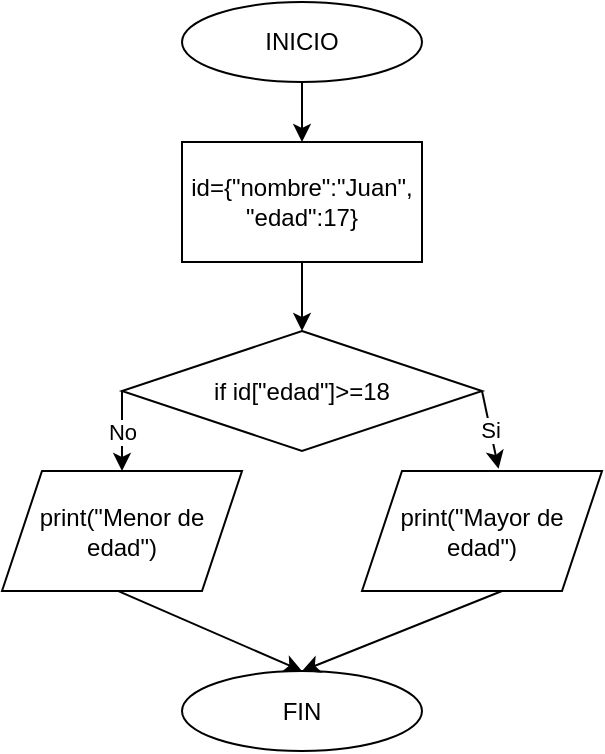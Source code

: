 <mxfile version="28.0.9">
  <diagram name="Página-1" id="5l2dGNiINF_7KXSyhK-e">
    <mxGraphModel dx="727" dy="394" grid="1" gridSize="10" guides="1" tooltips="1" connect="1" arrows="1" fold="1" page="1" pageScale="1" pageWidth="827" pageHeight="1169" math="0" shadow="0">
      <root>
        <mxCell id="0" />
        <mxCell id="1" parent="0" />
        <mxCell id="RVckmzkD97EgDxdsqbsB-1" value="INICIO" style="ellipse;whiteSpace=wrap;html=1;" parent="1" vertex="1">
          <mxGeometry x="350" y="210" width="120" height="40" as="geometry" />
        </mxCell>
        <mxCell id="RVckmzkD97EgDxdsqbsB-2" value="id={&quot;nombre&quot;:&quot;Juan&quot;, &quot;edad&quot;:17}" style="rounded=0;whiteSpace=wrap;html=1;" parent="1" vertex="1">
          <mxGeometry x="350" y="280" width="120" height="60" as="geometry" />
        </mxCell>
        <mxCell id="RVckmzkD97EgDxdsqbsB-4" value="" style="endArrow=classic;html=1;rounded=0;exitX=0.5;exitY=1;exitDx=0;exitDy=0;entryX=0.5;entryY=0;entryDx=0;entryDy=0;" parent="1" source="RVckmzkD97EgDxdsqbsB-1" target="RVckmzkD97EgDxdsqbsB-2" edge="1">
          <mxGeometry width="50" height="50" relative="1" as="geometry">
            <mxPoint x="390" y="270" as="sourcePoint" />
            <mxPoint x="440" y="220" as="targetPoint" />
          </mxGeometry>
        </mxCell>
        <mxCell id="RVckmzkD97EgDxdsqbsB-5" value="if id[&quot;edad&quot;]&amp;gt;=18" style="rhombus;whiteSpace=wrap;html=1;" parent="1" vertex="1">
          <mxGeometry x="320" y="374.5" width="180" height="60" as="geometry" />
        </mxCell>
        <mxCell id="RVckmzkD97EgDxdsqbsB-8" value="" style="endArrow=classic;html=1;rounded=0;exitX=1;exitY=0.5;exitDx=0;exitDy=0;entryX=0.569;entryY=-0.019;entryDx=0;entryDy=0;entryPerimeter=0;" parent="1" source="RVckmzkD97EgDxdsqbsB-5" target="4v6ZV3cSBNHBYUjKQDj7-7" edge="1">
          <mxGeometry relative="1" as="geometry">
            <mxPoint x="360" y="424.5" as="sourcePoint" />
            <mxPoint x="510" y="444.5" as="targetPoint" />
          </mxGeometry>
        </mxCell>
        <mxCell id="RVckmzkD97EgDxdsqbsB-9" value="Si" style="edgeLabel;resizable=0;html=1;;align=center;verticalAlign=middle;" parent="RVckmzkD97EgDxdsqbsB-8" connectable="0" vertex="1">
          <mxGeometry relative="1" as="geometry" />
        </mxCell>
        <mxCell id="RVckmzkD97EgDxdsqbsB-12" value="" style="endArrow=classic;html=1;rounded=0;exitX=0;exitY=0.5;exitDx=0;exitDy=0;entryX=0.5;entryY=0;entryDx=0;entryDy=0;" parent="1" source="RVckmzkD97EgDxdsqbsB-5" target="4v6ZV3cSBNHBYUjKQDj7-6" edge="1">
          <mxGeometry relative="1" as="geometry">
            <mxPoint x="430" y="454.5" as="sourcePoint" />
            <mxPoint x="390" y="519.5" as="targetPoint" />
          </mxGeometry>
        </mxCell>
        <mxCell id="RVckmzkD97EgDxdsqbsB-13" value="No" style="edgeLabel;resizable=0;html=1;;align=center;verticalAlign=middle;" parent="RVckmzkD97EgDxdsqbsB-12" connectable="0" vertex="1">
          <mxGeometry relative="1" as="geometry" />
        </mxCell>
        <mxCell id="RVckmzkD97EgDxdsqbsB-14" value="" style="endArrow=classic;html=1;rounded=0;exitX=0.5;exitY=1;exitDx=0;exitDy=0;entryX=0.5;entryY=0;entryDx=0;entryDy=0;" parent="1" source="RVckmzkD97EgDxdsqbsB-2" target="RVckmzkD97EgDxdsqbsB-5" edge="1">
          <mxGeometry width="50" height="50" relative="1" as="geometry">
            <mxPoint x="450" y="460" as="sourcePoint" />
            <mxPoint x="410" y="360" as="targetPoint" />
          </mxGeometry>
        </mxCell>
        <mxCell id="RVckmzkD97EgDxdsqbsB-15" value="FIN" style="ellipse;whiteSpace=wrap;html=1;" parent="1" vertex="1">
          <mxGeometry x="350" y="544.5" width="120" height="40" as="geometry" />
        </mxCell>
        <mxCell id="UZ0IgKjgWXEj56nT9QgP-2" value="" style="endArrow=classic;html=1;rounded=0;exitX=0.473;exitY=0.99;exitDx=0;exitDy=0;entryX=0.5;entryY=0;entryDx=0;entryDy=0;exitPerimeter=0;" parent="1" source="4v6ZV3cSBNHBYUjKQDj7-6" target="RVckmzkD97EgDxdsqbsB-15" edge="1">
          <mxGeometry width="50" height="50" relative="1" as="geometry">
            <mxPoint x="288.04" y="709.5" as="sourcePoint" />
            <mxPoint x="328.04" y="749.5" as="targetPoint" />
          </mxGeometry>
        </mxCell>
        <mxCell id="4v6ZV3cSBNHBYUjKQDj7-5" value="" style="endArrow=classic;html=1;rounded=0;entryX=0.5;entryY=0;entryDx=0;entryDy=0;exitX=0.5;exitY=1;exitDx=0;exitDy=0;" edge="1" parent="1" target="RVckmzkD97EgDxdsqbsB-15">
          <mxGeometry width="50" height="50" relative="1" as="geometry">
            <mxPoint x="510" y="504.5" as="sourcePoint" />
            <mxPoint x="390" y="519.5" as="targetPoint" />
          </mxGeometry>
        </mxCell>
        <mxCell id="4v6ZV3cSBNHBYUjKQDj7-6" value="print(&quot;Menor de edad&quot;)" style="shape=parallelogram;perimeter=parallelogramPerimeter;whiteSpace=wrap;html=1;fixedSize=1;" vertex="1" parent="1">
          <mxGeometry x="260" y="444.5" width="120" height="60" as="geometry" />
        </mxCell>
        <mxCell id="4v6ZV3cSBNHBYUjKQDj7-7" value="print(&quot;Mayor de edad&quot;)" style="shape=parallelogram;perimeter=parallelogramPerimeter;whiteSpace=wrap;html=1;fixedSize=1;" vertex="1" parent="1">
          <mxGeometry x="440" y="444.5" width="120" height="60" as="geometry" />
        </mxCell>
      </root>
    </mxGraphModel>
  </diagram>
</mxfile>
